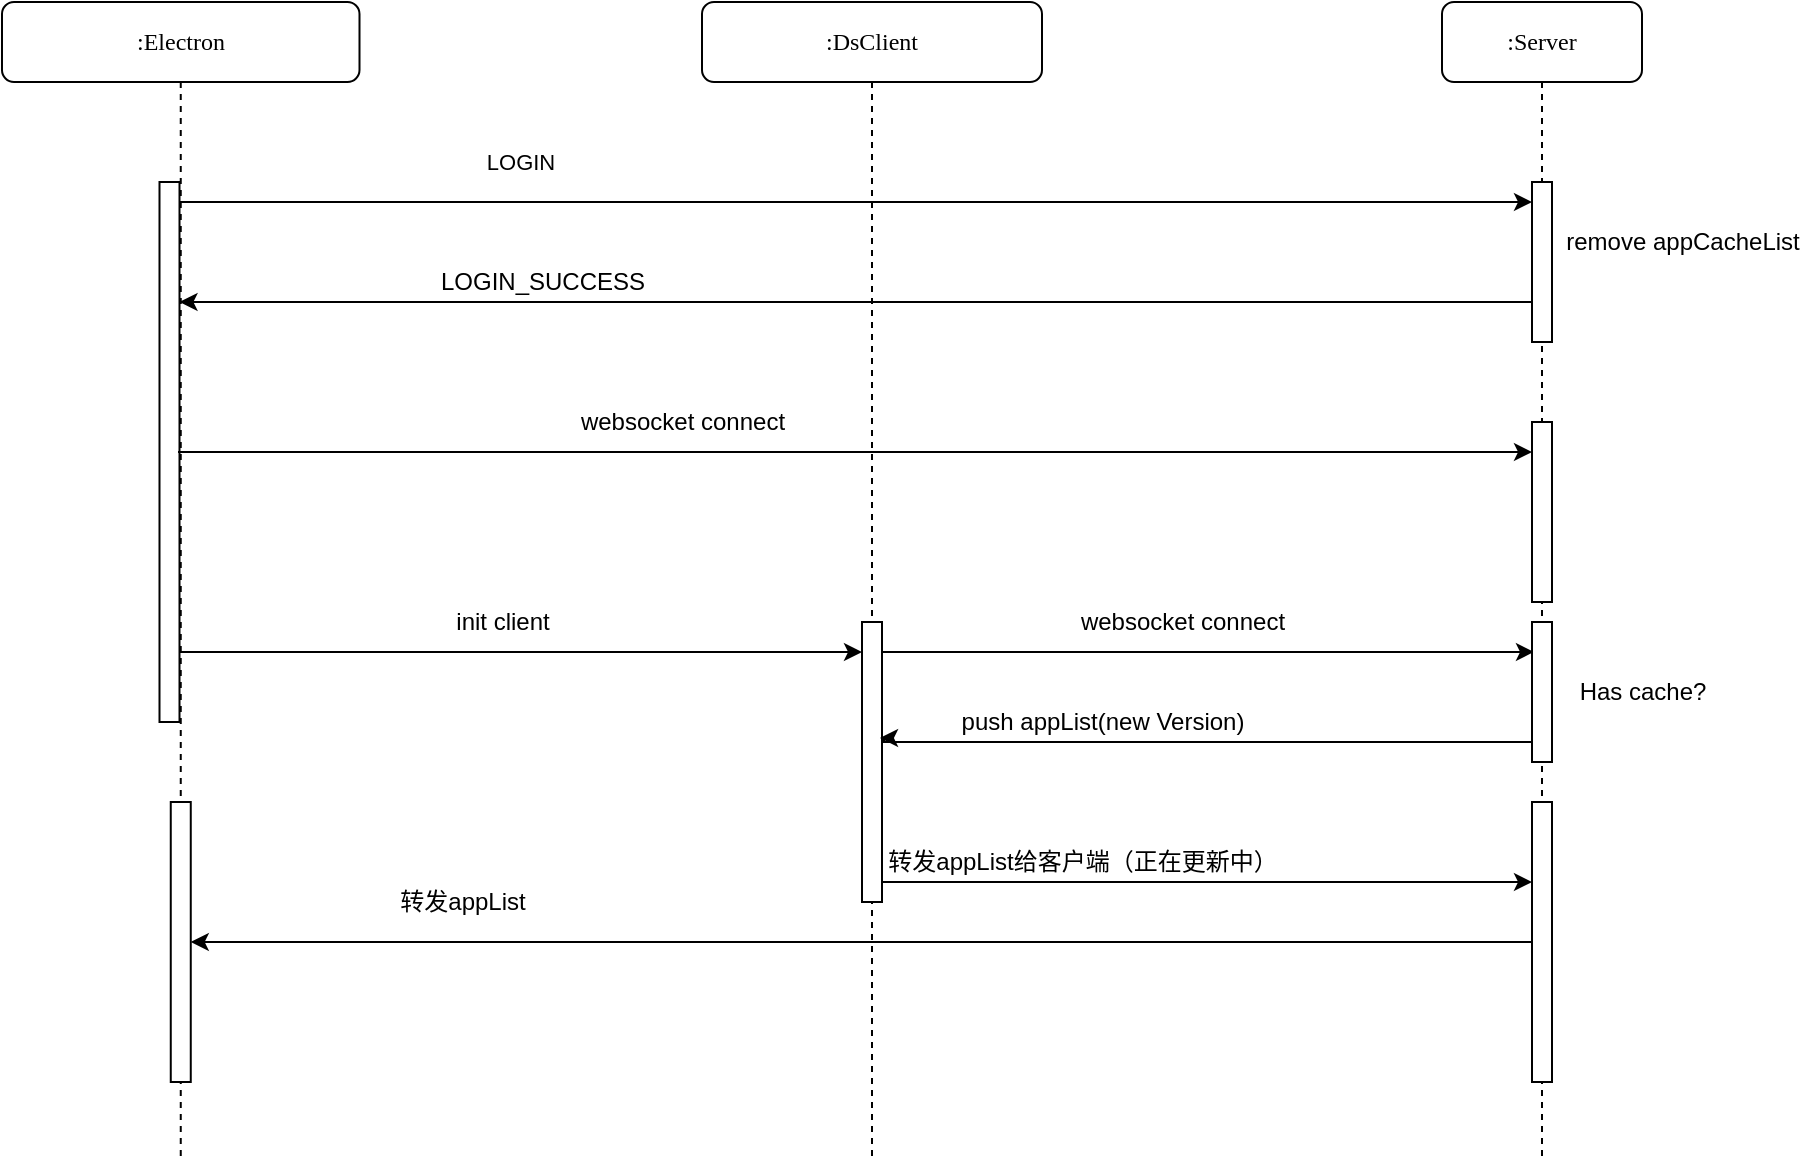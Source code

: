 <mxfile version="14.8.0" type="github">
  <diagram name="Page-1" id="13e1069c-82ec-6db2-03f1-153e76fe0fe0">
    <mxGraphModel dx="931" dy="512" grid="1" gridSize="10" guides="1" tooltips="1" connect="1" arrows="1" fold="1" page="1" pageScale="1" pageWidth="1100" pageHeight="850" background="none" math="0" shadow="0">
      <root>
        <mxCell id="0" />
        <mxCell id="1" parent="0" />
        <mxCell id="7baba1c4bc27f4b0-3" value=":DsClient" style="shape=umlLifeline;perimeter=lifelinePerimeter;whiteSpace=wrap;html=1;container=1;collapsible=0;recursiveResize=0;outlineConnect=0;rounded=1;shadow=0;comic=0;labelBackgroundColor=none;strokeWidth=1;fontFamily=Verdana;fontSize=12;align=center;" parent="1" vertex="1">
          <mxGeometry x="450" y="80" width="170" height="580" as="geometry" />
        </mxCell>
        <mxCell id="7baba1c4bc27f4b0-6" value=":Server" style="shape=umlLifeline;perimeter=lifelinePerimeter;whiteSpace=wrap;html=1;container=1;collapsible=0;recursiveResize=0;outlineConnect=0;rounded=1;shadow=0;comic=0;labelBackgroundColor=none;strokeWidth=1;fontFamily=Verdana;fontSize=12;align=center;" parent="1" vertex="1">
          <mxGeometry x="820" y="80" width="100" height="580" as="geometry" />
        </mxCell>
        <mxCell id="7baba1c4bc27f4b0-8" value=":Electron" style="shape=umlLifeline;perimeter=lifelinePerimeter;whiteSpace=wrap;html=1;container=1;collapsible=0;recursiveResize=0;outlineConnect=0;rounded=1;shadow=0;comic=0;labelBackgroundColor=none;strokeWidth=1;fontFamily=Verdana;fontSize=12;align=center;" parent="1" vertex="1">
          <mxGeometry x="100" y="80" width="178.75" height="580" as="geometry" />
        </mxCell>
        <mxCell id="EHGwApgXKRg0feo9bure-3" value="" style="html=1;points=[];perimeter=orthogonalPerimeter;" vertex="1" parent="7baba1c4bc27f4b0-8">
          <mxGeometry x="78.75" y="90" width="10" height="270" as="geometry" />
        </mxCell>
        <mxCell id="EHGwApgXKRg0feo9bure-8" style="edgeStyle=orthogonalEdgeStyle;rounded=0;orthogonalLoop=1;jettySize=auto;html=1;" edge="1" parent="1" source="EHGwApgXKRg0feo9bure-5" target="EHGwApgXKRg0feo9bure-3">
          <mxGeometry relative="1" as="geometry">
            <Array as="points">
              <mxPoint x="810" y="230" />
              <mxPoint x="810" y="230" />
            </Array>
          </mxGeometry>
        </mxCell>
        <mxCell id="EHGwApgXKRg0feo9bure-5" value="" style="html=1;points=[];perimeter=orthogonalPerimeter;" vertex="1" parent="1">
          <mxGeometry x="865" y="170" width="10" height="80" as="geometry" />
        </mxCell>
        <mxCell id="EHGwApgXKRg0feo9bure-6" value="" style="edgeStyle=orthogonalEdgeStyle;rounded=0;orthogonalLoop=1;jettySize=auto;html=1;" edge="1" parent="1" source="EHGwApgXKRg0feo9bure-3" target="EHGwApgXKRg0feo9bure-5">
          <mxGeometry relative="1" as="geometry">
            <Array as="points">
              <mxPoint x="570" y="180" />
              <mxPoint x="570" y="180" />
            </Array>
          </mxGeometry>
        </mxCell>
        <mxCell id="EHGwApgXKRg0feo9bure-7" value="LOGIN" style="edgeLabel;html=1;align=center;verticalAlign=middle;resizable=0;points=[];" vertex="1" connectable="0" parent="EHGwApgXKRg0feo9bure-6">
          <mxGeometry x="-0.499" y="4" relative="1" as="geometry">
            <mxPoint y="-16" as="offset" />
          </mxGeometry>
        </mxCell>
        <mxCell id="EHGwApgXKRg0feo9bure-9" value="LOGIN_SUCCESS" style="text;html=1;align=center;verticalAlign=middle;resizable=0;points=[];autosize=1;strokeColor=none;" vertex="1" parent="1">
          <mxGeometry x="310" y="210" width="120" height="20" as="geometry" />
        </mxCell>
        <mxCell id="EHGwApgXKRg0feo9bure-10" value="remove appCacheList" style="text;html=1;align=center;verticalAlign=middle;resizable=0;points=[];autosize=1;strokeColor=none;" vertex="1" parent="1">
          <mxGeometry x="875" y="190" width="130" height="20" as="geometry" />
        </mxCell>
        <mxCell id="EHGwApgXKRg0feo9bure-16" value="" style="edgeStyle=orthogonalEdgeStyle;rounded=0;orthogonalLoop=1;jettySize=auto;html=1;" edge="1" parent="1" target="EHGwApgXKRg0feo9bure-15">
          <mxGeometry relative="1" as="geometry">
            <mxPoint x="188" y="305" as="sourcePoint" />
            <Array as="points">
              <mxPoint x="188" y="305" />
            </Array>
          </mxGeometry>
        </mxCell>
        <mxCell id="EHGwApgXKRg0feo9bure-15" value="" style="html=1;points=[];perimeter=orthogonalPerimeter;" vertex="1" parent="1">
          <mxGeometry x="865" y="290" width="10" height="90" as="geometry" />
        </mxCell>
        <mxCell id="EHGwApgXKRg0feo9bure-17" value="websocket connect" style="text;html=1;align=center;verticalAlign=middle;resizable=0;points=[];autosize=1;strokeColor=none;" vertex="1" parent="1">
          <mxGeometry x="380" y="280" width="120" height="20" as="geometry" />
        </mxCell>
        <mxCell id="EHGwApgXKRg0feo9bure-21" value="init client" style="text;html=1;align=center;verticalAlign=middle;resizable=0;points=[];autosize=1;strokeColor=none;" vertex="1" parent="1">
          <mxGeometry x="320" y="380" width="60" height="20" as="geometry" />
        </mxCell>
        <mxCell id="EHGwApgXKRg0feo9bure-27" value="" style="edgeStyle=orthogonalEdgeStyle;rounded=0;orthogonalLoop=1;jettySize=auto;html=1;entryX=0.1;entryY=0.214;entryDx=0;entryDy=0;entryPerimeter=0;" edge="1" parent="1" source="EHGwApgXKRg0feo9bure-23" target="EHGwApgXKRg0feo9bure-26">
          <mxGeometry relative="1" as="geometry">
            <mxPoint x="860" y="405" as="targetPoint" />
            <Array as="points">
              <mxPoint x="630" y="405" />
              <mxPoint x="630" y="405" />
            </Array>
          </mxGeometry>
        </mxCell>
        <mxCell id="EHGwApgXKRg0feo9bure-42" value="" style="edgeStyle=orthogonalEdgeStyle;rounded=0;orthogonalLoop=1;jettySize=auto;html=1;" edge="1" parent="1" source="EHGwApgXKRg0feo9bure-23" target="EHGwApgXKRg0feo9bure-41">
          <mxGeometry relative="1" as="geometry">
            <Array as="points">
              <mxPoint x="770" y="520" />
              <mxPoint x="770" y="520" />
            </Array>
          </mxGeometry>
        </mxCell>
        <mxCell id="EHGwApgXKRg0feo9bure-23" value="" style="html=1;points=[];perimeter=orthogonalPerimeter;" vertex="1" parent="1">
          <mxGeometry x="530" y="390" width="10" height="140" as="geometry" />
        </mxCell>
        <mxCell id="EHGwApgXKRg0feo9bure-24" value="" style="edgeStyle=orthogonalEdgeStyle;rounded=0;orthogonalLoop=1;jettySize=auto;html=1;" edge="1" parent="1" source="EHGwApgXKRg0feo9bure-3" target="EHGwApgXKRg0feo9bure-23">
          <mxGeometry relative="1" as="geometry">
            <Array as="points">
              <mxPoint x="260" y="405" />
              <mxPoint x="260" y="405" />
            </Array>
          </mxGeometry>
        </mxCell>
        <mxCell id="EHGwApgXKRg0feo9bure-31" style="edgeStyle=orthogonalEdgeStyle;rounded=0;orthogonalLoop=1;jettySize=auto;html=1;" edge="1" parent="1" source="EHGwApgXKRg0feo9bure-26">
          <mxGeometry relative="1" as="geometry">
            <mxPoint x="539" y="448" as="targetPoint" />
            <Array as="points">
              <mxPoint x="541" y="450" />
              <mxPoint x="541" y="448" />
            </Array>
          </mxGeometry>
        </mxCell>
        <mxCell id="EHGwApgXKRg0feo9bure-26" value="" style="html=1;points=[];perimeter=orthogonalPerimeter;" vertex="1" parent="1">
          <mxGeometry x="865" y="390" width="10" height="70" as="geometry" />
        </mxCell>
        <mxCell id="EHGwApgXKRg0feo9bure-30" value="websocket connect" style="text;html=1;align=center;verticalAlign=middle;resizable=0;points=[];autosize=1;strokeColor=none;" vertex="1" parent="1">
          <mxGeometry x="630" y="380" width="120" height="20" as="geometry" />
        </mxCell>
        <mxCell id="EHGwApgXKRg0feo9bure-32" value="push appList(new Version)" style="text;html=1;align=center;verticalAlign=middle;resizable=0;points=[];autosize=1;strokeColor=none;" vertex="1" parent="1">
          <mxGeometry x="570" y="430" width="160" height="20" as="geometry" />
        </mxCell>
        <mxCell id="EHGwApgXKRg0feo9bure-33" value="Has cache?" style="text;html=1;align=center;verticalAlign=middle;resizable=0;points=[];autosize=1;strokeColor=none;" vertex="1" parent="1">
          <mxGeometry x="880" y="415" width="80" height="20" as="geometry" />
        </mxCell>
        <mxCell id="EHGwApgXKRg0feo9bure-45" value="" style="edgeStyle=orthogonalEdgeStyle;rounded=0;orthogonalLoop=1;jettySize=auto;html=1;" edge="1" parent="1" source="EHGwApgXKRg0feo9bure-41" target="EHGwApgXKRg0feo9bure-44">
          <mxGeometry relative="1" as="geometry" />
        </mxCell>
        <mxCell id="EHGwApgXKRg0feo9bure-41" value="" style="html=1;points=[];perimeter=orthogonalPerimeter;" vertex="1" parent="1">
          <mxGeometry x="865" y="480" width="10" height="140" as="geometry" />
        </mxCell>
        <mxCell id="EHGwApgXKRg0feo9bure-44" value="" style="html=1;points=[];perimeter=orthogonalPerimeter;" vertex="1" parent="1">
          <mxGeometry x="184.38" y="480" width="10" height="140" as="geometry" />
        </mxCell>
        <mxCell id="EHGwApgXKRg0feo9bure-46" value="转发appList" style="text;html=1;align=center;verticalAlign=middle;resizable=0;points=[];autosize=1;strokeColor=none;" vertex="1" parent="1">
          <mxGeometry x="290" y="520" width="80" height="20" as="geometry" />
        </mxCell>
        <mxCell id="EHGwApgXKRg0feo9bure-47" value="转发appList给客户端（正在更新中）" style="text;html=1;align=center;verticalAlign=middle;resizable=0;points=[];autosize=1;strokeColor=none;" vertex="1" parent="1">
          <mxGeometry x="535" y="500" width="210" height="20" as="geometry" />
        </mxCell>
      </root>
    </mxGraphModel>
  </diagram>
</mxfile>
